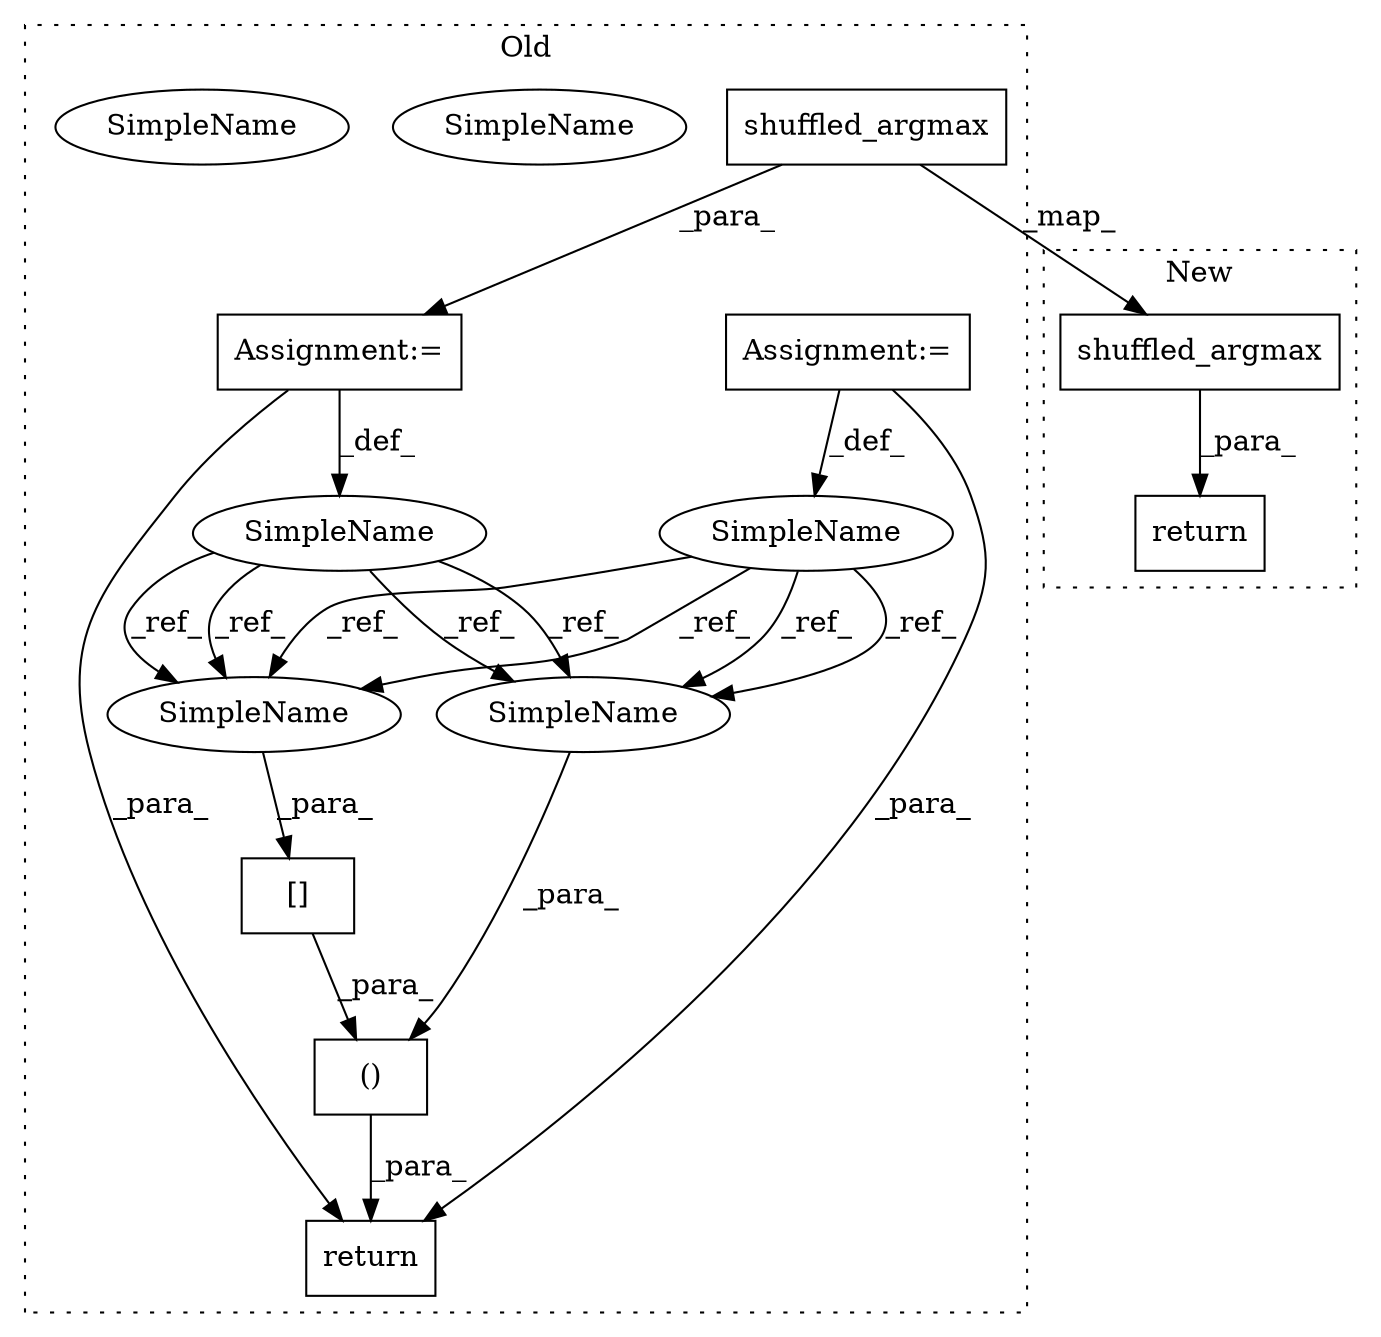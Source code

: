digraph G {
subgraph cluster0 {
1 [label="shuffled_argmax" a="32" s="1919,1947" l="16,1" shape="box"];
3 [label="()" a="106" s="1972" l="39" shape="box"];
4 [label="[]" a="2" s="1994,2010" l="7,1" shape="box"];
5 [label="SimpleName" a="42" s="1909" l="9" shape="ellipse"];
6 [label="SimpleName" a="42" s="1851" l="9" shape="ellipse"];
7 [label="Assignment:=" a="7" s="1860" l="1" shape="box"];
8 [label="Assignment:=" a="7" s="1918" l="1" shape="box"];
10 [label="return" a="41" s="1960" l="12" shape="box"];
11 [label="SimpleName" a="42" s="1972" l="9" shape="ellipse"];
12 [label="SimpleName" a="42" s="2001" l="9" shape="ellipse"];
13 [label="SimpleName" a="42" s="1972" l="9" shape="ellipse"];
14 [label="SimpleName" a="42" s="2001" l="9" shape="ellipse"];
label = "Old";
style="dotted";
}
subgraph cluster1 {
2 [label="shuffled_argmax" a="32" s="1874,1902" l="16,1" shape="box"];
9 [label="return" a="41" s="1867" l="7" shape="box"];
label = "New";
style="dotted";
}
1 -> 2 [label="_map_"];
1 -> 8 [label="_para_"];
2 -> 9 [label="_para_"];
3 -> 10 [label="_para_"];
4 -> 3 [label="_para_"];
5 -> 13 [label="_ref_"];
5 -> 14 [label="_ref_"];
5 -> 14 [label="_ref_"];
5 -> 13 [label="_ref_"];
6 -> 14 [label="_ref_"];
6 -> 14 [label="_ref_"];
6 -> 13 [label="_ref_"];
6 -> 13 [label="_ref_"];
7 -> 6 [label="_def_"];
7 -> 10 [label="_para_"];
8 -> 10 [label="_para_"];
8 -> 5 [label="_def_"];
13 -> 3 [label="_para_"];
14 -> 4 [label="_para_"];
}